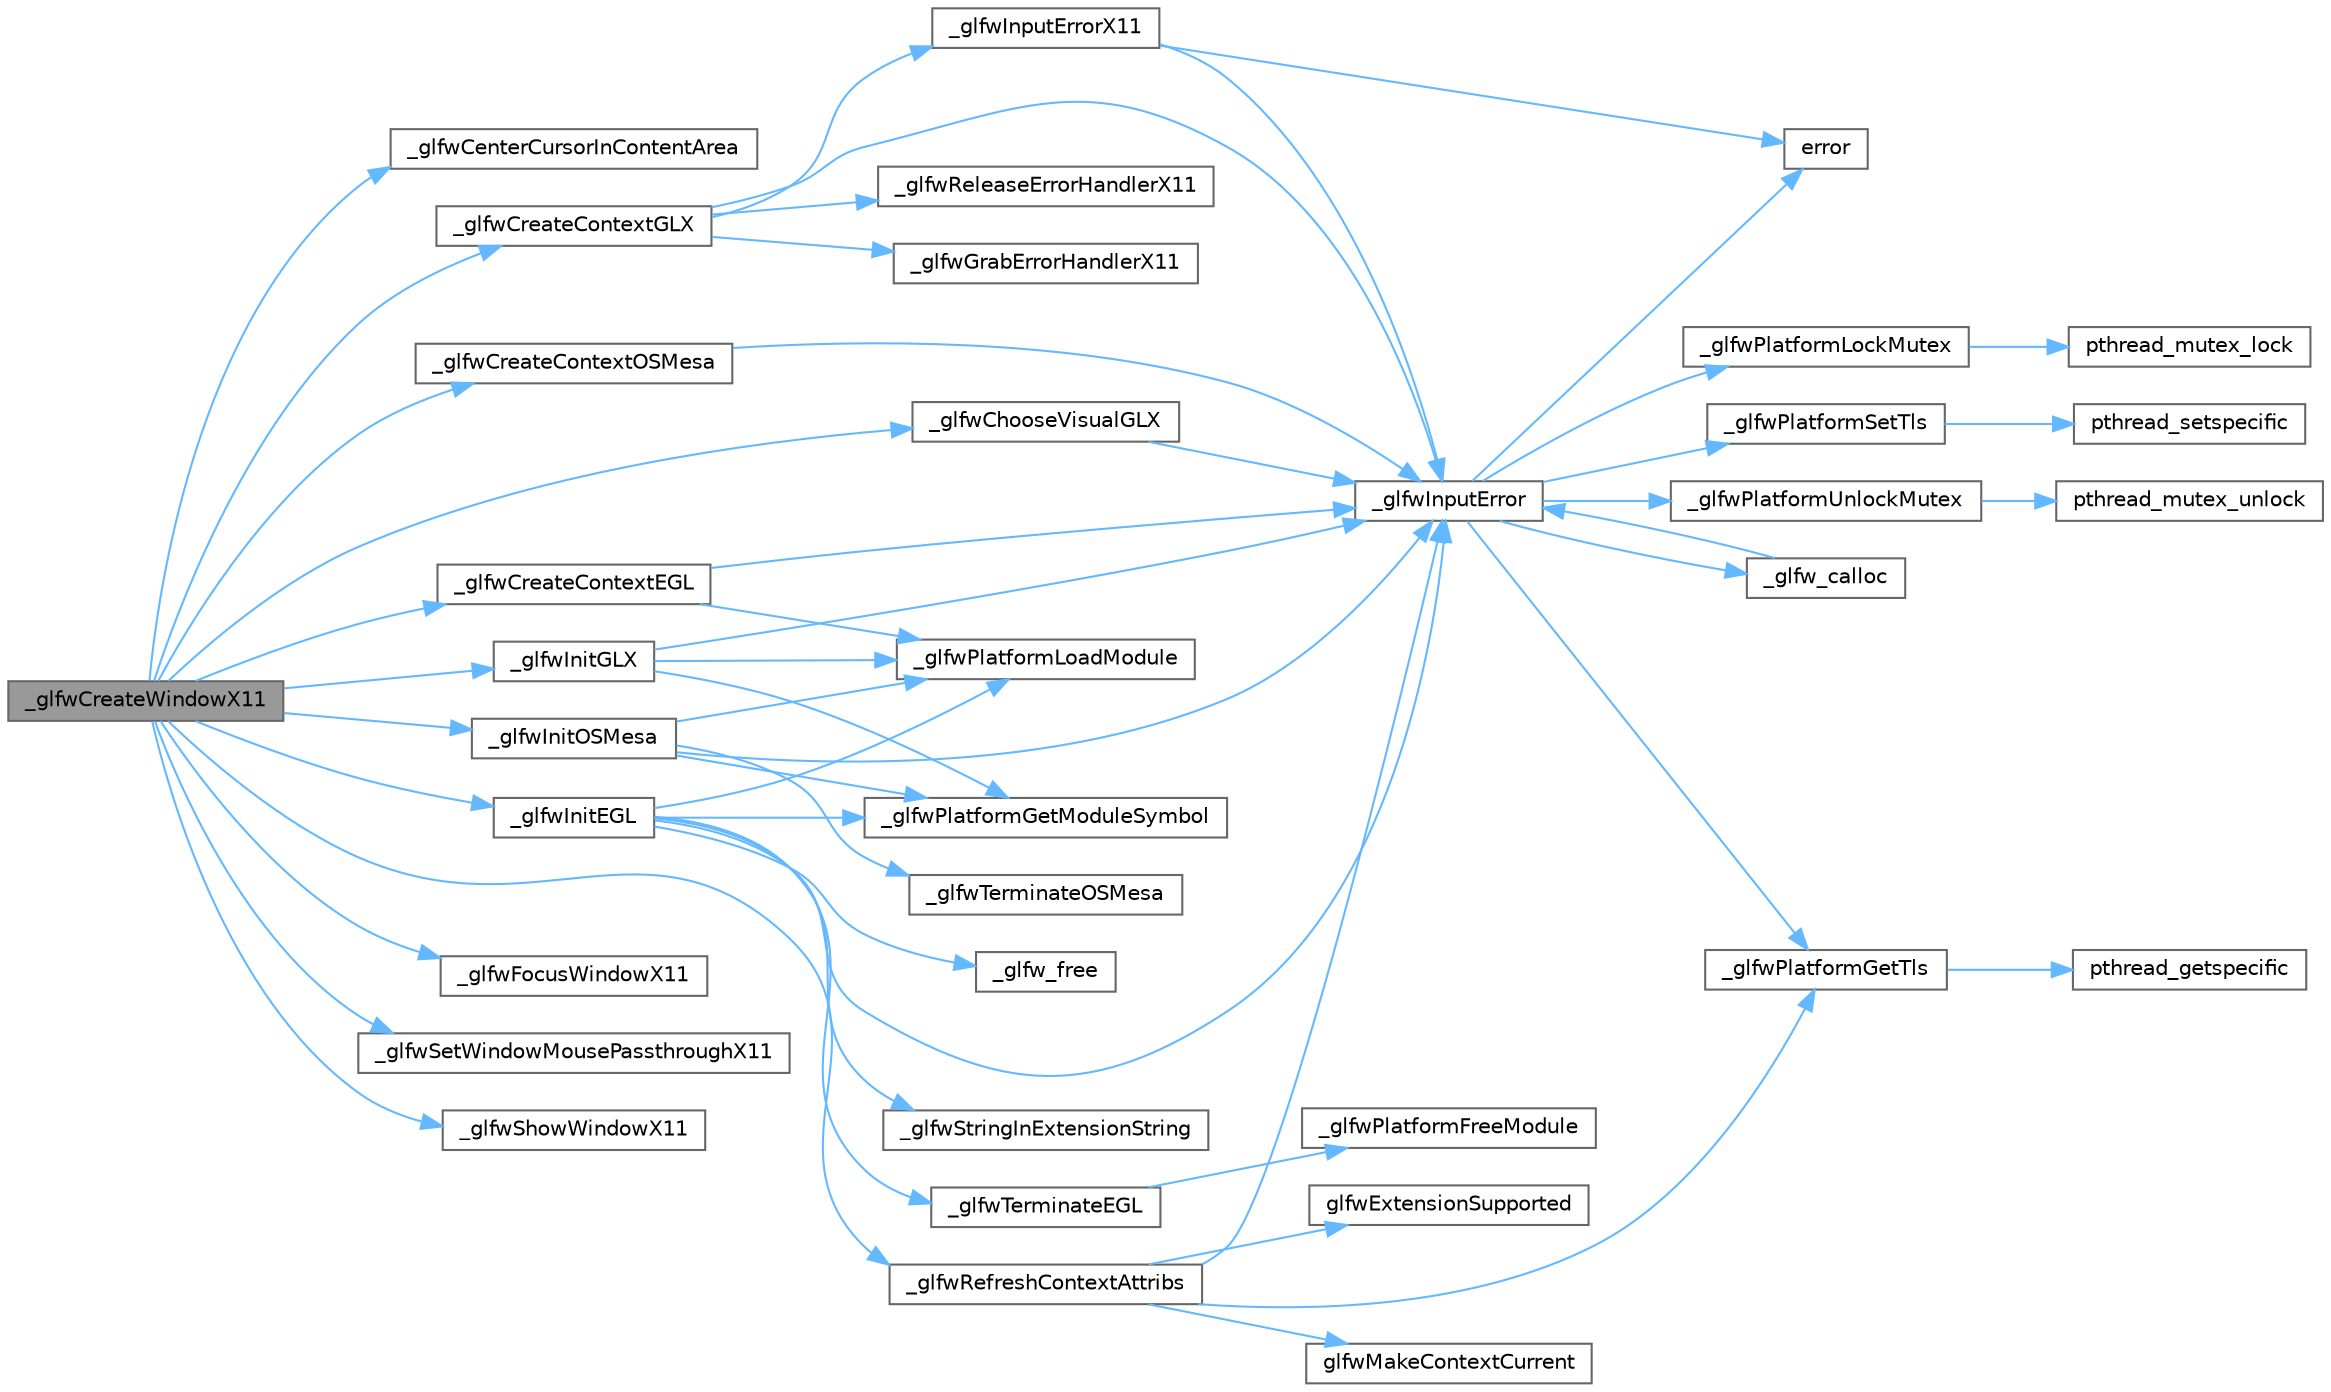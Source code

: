 digraph "_glfwCreateWindowX11"
{
 // LATEX_PDF_SIZE
  bgcolor="transparent";
  edge [fontname=Helvetica,fontsize=10,labelfontname=Helvetica,labelfontsize=10];
  node [fontname=Helvetica,fontsize=10,shape=box,height=0.2,width=0.4];
  rankdir="LR";
  Node1 [id="Node000001",label="_glfwCreateWindowX11",height=0.2,width=0.4,color="gray40", fillcolor="grey60", style="filled", fontcolor="black",tooltip=" "];
  Node1 -> Node2 [id="edge52_Node000001_Node000002",color="steelblue1",style="solid",tooltip=" "];
  Node2 [id="Node000002",label="_glfwCenterCursorInContentArea",height=0.2,width=0.4,color="grey40", fillcolor="white", style="filled",URL="$_classes_2lib_2external_2glfw_2src_2input_8c.html#acf1fbc03e8d658a35f70544df858fe6c",tooltip=" "];
  Node1 -> Node3 [id="edge53_Node000001_Node000003",color="steelblue1",style="solid",tooltip=" "];
  Node3 [id="Node000003",label="_glfwChooseVisualGLX",height=0.2,width=0.4,color="grey40", fillcolor="white", style="filled",URL="$_classes_2lib_2external_2glfw_2src_2glx__context_8c.html#a376899b42c1584c2ff98b70b12fae801",tooltip=" "];
  Node3 -> Node4 [id="edge54_Node000003_Node000004",color="steelblue1",style="solid",tooltip=" "];
  Node4 [id="Node000004",label="_glfwInputError",height=0.2,width=0.4,color="grey40", fillcolor="white", style="filled",URL="$_classes_2lib_2external_2glfw_2src_2init_8c.html#a3287b282ec57a4a89127ae51f49f10f5",tooltip=" "];
  Node4 -> Node5 [id="edge55_Node000004_Node000005",color="steelblue1",style="solid",tooltip=" "];
  Node5 [id="Node000005",label="_glfw_calloc",height=0.2,width=0.4,color="grey40", fillcolor="white", style="filled",URL="$_classes_2lib_2external_2glfw_2src_2init_8c.html#a88a6e01ef5c1245a6d2a5e62b02e5678",tooltip=" "];
  Node5 -> Node4 [id="edge56_Node000005_Node000004",color="steelblue1",style="solid",tooltip=" "];
  Node4 -> Node6 [id="edge57_Node000004_Node000006",color="steelblue1",style="solid",tooltip=" "];
  Node6 [id="Node000006",label="_glfwPlatformGetTls",height=0.2,width=0.4,color="grey40", fillcolor="white", style="filled",URL="$_old_2_classes_2lib_2raylib_2src_2external_2glfw_2src_2win32__thread_8c.html#a7d2f6e8ecd2e06f2e86d9446d642bd00",tooltip=" "];
  Node6 -> Node7 [id="edge58_Node000006_Node000007",color="steelblue1",style="solid",tooltip=" "];
  Node7 [id="Node000007",label="pthread_getspecific",height=0.2,width=0.4,color="grey40", fillcolor="white", style="filled",URL="$_classes_2lib_2pthread_8h.html#a118837985ccd3a829c518928ec32c1ac",tooltip=" "];
  Node4 -> Node8 [id="edge59_Node000004_Node000008",color="steelblue1",style="solid",tooltip=" "];
  Node8 [id="Node000008",label="_glfwPlatformLockMutex",height=0.2,width=0.4,color="grey40", fillcolor="white", style="filled",URL="$_old_2_classes_2lib_2raylib_2src_2external_2glfw_2src_2win32__thread_8c.html#a2677e4d211fbe9b2dc96d16e91c98930",tooltip=" "];
  Node8 -> Node9 [id="edge60_Node000008_Node000009",color="steelblue1",style="solid",tooltip=" "];
  Node9 [id="Node000009",label="pthread_mutex_lock",height=0.2,width=0.4,color="grey40", fillcolor="white", style="filled",URL="$_classes_2lib_2pthread_8h.html#a4ca880f3d1afbb33cea07c60934cc49a",tooltip=" "];
  Node4 -> Node10 [id="edge61_Node000004_Node000010",color="steelblue1",style="solid",tooltip=" "];
  Node10 [id="Node000010",label="_glfwPlatformSetTls",height=0.2,width=0.4,color="grey40", fillcolor="white", style="filled",URL="$_old_2_classes_2lib_2raylib_2src_2external_2glfw_2src_2win32__thread_8c.html#a302f48b6d4dba6b3579449d8a43cfae7",tooltip=" "];
  Node10 -> Node11 [id="edge62_Node000010_Node000011",color="steelblue1",style="solid",tooltip=" "];
  Node11 [id="Node000011",label="pthread_setspecific",height=0.2,width=0.4,color="grey40", fillcolor="white", style="filled",URL="$_classes_2lib_2pthread_8h.html#a828266e605ec695f7a5b3096b486e70e",tooltip=" "];
  Node4 -> Node12 [id="edge63_Node000004_Node000012",color="steelblue1",style="solid",tooltip=" "];
  Node12 [id="Node000012",label="_glfwPlatformUnlockMutex",height=0.2,width=0.4,color="grey40", fillcolor="white", style="filled",URL="$_old_2_classes_2lib_2raylib_2src_2external_2glfw_2src_2win32__thread_8c.html#a8b7744446237b1c292ba8a0b9d5e7f90",tooltip=" "];
  Node12 -> Node13 [id="edge64_Node000012_Node000013",color="steelblue1",style="solid",tooltip=" "];
  Node13 [id="Node000013",label="pthread_mutex_unlock",height=0.2,width=0.4,color="grey40", fillcolor="white", style="filled",URL="$_classes_2lib_2pthread_8h.html#a7e057138b5fb17da713695ebb25732e1",tooltip=" "];
  Node4 -> Node14 [id="edge65_Node000004_Node000014",color="steelblue1",style="solid",tooltip=" "];
  Node14 [id="Node000014",label="error",height=0.2,width=0.4,color="grey40", fillcolor="white", style="filled",URL="$_classes_2lib_2glm_2test_2core_2core__func__integer__bit__count_8cpp.html#ab34dedbf30a51859090cbab92fa60edb",tooltip=" "];
  Node1 -> Node15 [id="edge66_Node000001_Node000015",color="steelblue1",style="solid",tooltip=" "];
  Node15 [id="Node000015",label="_glfwCreateContextEGL",height=0.2,width=0.4,color="grey40", fillcolor="white", style="filled",URL="$_classes_2lib_2external_2glfw_2src_2egl__context_8c.html#adfb1d7aa925810c45a2ef4efc268c2fe",tooltip=" "];
  Node15 -> Node4 [id="edge67_Node000015_Node000004",color="steelblue1",style="solid",tooltip=" "];
  Node15 -> Node16 [id="edge68_Node000015_Node000016",color="steelblue1",style="solid",tooltip=" "];
  Node16 [id="Node000016",label="_glfwPlatformLoadModule",height=0.2,width=0.4,color="grey40", fillcolor="white", style="filled",URL="$lib_2external_2glfw_2src_2win32__module_8c.html#a9bbfdfd02a8c3e4c4ce540bf277ebbb7",tooltip=" "];
  Node1 -> Node17 [id="edge69_Node000001_Node000017",color="steelblue1",style="solid",tooltip=" "];
  Node17 [id="Node000017",label="_glfwCreateContextGLX",height=0.2,width=0.4,color="grey40", fillcolor="white", style="filled",URL="$_classes_2lib_2external_2glfw_2src_2glx__context_8c.html#a1b7c2735d64353ce30240c27c15a149a",tooltip=" "];
  Node17 -> Node18 [id="edge70_Node000017_Node000018",color="steelblue1",style="solid",tooltip=" "];
  Node18 [id="Node000018",label="_glfwGrabErrorHandlerX11",height=0.2,width=0.4,color="grey40", fillcolor="white", style="filled",URL="$_classes_2lib_2external_2glfw_2src_2x11__init_8c.html#ac91795c020fc3d64cabfe8bacb141185",tooltip=" "];
  Node17 -> Node4 [id="edge71_Node000017_Node000004",color="steelblue1",style="solid",tooltip=" "];
  Node17 -> Node19 [id="edge72_Node000017_Node000019",color="steelblue1",style="solid",tooltip=" "];
  Node19 [id="Node000019",label="_glfwInputErrorX11",height=0.2,width=0.4,color="grey40", fillcolor="white", style="filled",URL="$_classes_2lib_2external_2glfw_2src_2x11__init_8c.html#a21e402dbb0117b1706d8506024c5689d",tooltip=" "];
  Node19 -> Node4 [id="edge73_Node000019_Node000004",color="steelblue1",style="solid",tooltip=" "];
  Node19 -> Node14 [id="edge74_Node000019_Node000014",color="steelblue1",style="solid",tooltip=" "];
  Node17 -> Node20 [id="edge75_Node000017_Node000020",color="steelblue1",style="solid",tooltip=" "];
  Node20 [id="Node000020",label="_glfwReleaseErrorHandlerX11",height=0.2,width=0.4,color="grey40", fillcolor="white", style="filled",URL="$_classes_2lib_2external_2glfw_2src_2x11__init_8c.html#a2fec8c7a77c8004f943f25914dc947d9",tooltip=" "];
  Node1 -> Node21 [id="edge76_Node000001_Node000021",color="steelblue1",style="solid",tooltip=" "];
  Node21 [id="Node000021",label="_glfwCreateContextOSMesa",height=0.2,width=0.4,color="grey40", fillcolor="white", style="filled",URL="$_old_2_classes_2lib_2raylib_2src_2external_2glfw_2src_2osmesa__context_8c.html#a59950232b3b545e1fa750f6bd7d46201",tooltip=" "];
  Node21 -> Node4 [id="edge77_Node000021_Node000004",color="steelblue1",style="solid",tooltip=" "];
  Node1 -> Node22 [id="edge78_Node000001_Node000022",color="steelblue1",style="solid",tooltip=" "];
  Node22 [id="Node000022",label="_glfwFocusWindowX11",height=0.2,width=0.4,color="grey40", fillcolor="white", style="filled",URL="$_classes_2lib_2external_2glfw_2src_2x11__window_8c.html#a78e4ccda400f292ca03d17f18c57f017",tooltip=" "];
  Node1 -> Node23 [id="edge79_Node000001_Node000023",color="steelblue1",style="solid",tooltip=" "];
  Node23 [id="Node000023",label="_glfwInitEGL",height=0.2,width=0.4,color="grey40", fillcolor="white", style="filled",URL="$_classes_2lib_2external_2glfw_2src_2egl__context_8c.html#ad83def5c7af30c3bfcc9371712ba96ac",tooltip=" "];
  Node23 -> Node24 [id="edge80_Node000023_Node000024",color="steelblue1",style="solid",tooltip=" "];
  Node24 [id="Node000024",label="_glfw_free",height=0.2,width=0.4,color="grey40", fillcolor="white", style="filled",URL="$_classes_2lib_2external_2glfw_2src_2init_8c.html#abcf72962b101a8a5c539da1a278b0e9e",tooltip=" "];
  Node23 -> Node4 [id="edge81_Node000023_Node000004",color="steelblue1",style="solid",tooltip=" "];
  Node23 -> Node25 [id="edge82_Node000023_Node000025",color="steelblue1",style="solid",tooltip=" "];
  Node25 [id="Node000025",label="_glfwPlatformGetModuleSymbol",height=0.2,width=0.4,color="grey40", fillcolor="white", style="filled",URL="$lib_2external_2glfw_2src_2win32__module_8c.html#a370840ea8f3f1016d07030f7a06bf36e",tooltip=" "];
  Node23 -> Node16 [id="edge83_Node000023_Node000016",color="steelblue1",style="solid",tooltip=" "];
  Node23 -> Node26 [id="edge84_Node000023_Node000026",color="steelblue1",style="solid",tooltip=" "];
  Node26 [id="Node000026",label="_glfwStringInExtensionString",height=0.2,width=0.4,color="grey40", fillcolor="white", style="filled",URL="$_classes_2lib_2external_2glfw_2src_2context_8c.html#a6fb78d968ce928112060770a16dca695",tooltip=" "];
  Node23 -> Node27 [id="edge85_Node000023_Node000027",color="steelblue1",style="solid",tooltip=" "];
  Node27 [id="Node000027",label="_glfwTerminateEGL",height=0.2,width=0.4,color="grey40", fillcolor="white", style="filled",URL="$_classes_2lib_2external_2glfw_2src_2egl__context_8c.html#ab095be9ec2b3a40942da090ee7ab2960",tooltip=" "];
  Node27 -> Node28 [id="edge86_Node000027_Node000028",color="steelblue1",style="solid",tooltip=" "];
  Node28 [id="Node000028",label="_glfwPlatformFreeModule",height=0.2,width=0.4,color="grey40", fillcolor="white", style="filled",URL="$lib_2external_2glfw_2src_2win32__module_8c.html#ad4b9e48b150850f6ee00874f85036715",tooltip=" "];
  Node1 -> Node29 [id="edge87_Node000001_Node000029",color="steelblue1",style="solid",tooltip=" "];
  Node29 [id="Node000029",label="_glfwInitGLX",height=0.2,width=0.4,color="grey40", fillcolor="white", style="filled",URL="$_classes_2lib_2external_2glfw_2src_2glx__context_8c.html#aa09f3a63c501002a611c7bf6953207fa",tooltip=" "];
  Node29 -> Node4 [id="edge88_Node000029_Node000004",color="steelblue1",style="solid",tooltip=" "];
  Node29 -> Node25 [id="edge89_Node000029_Node000025",color="steelblue1",style="solid",tooltip=" "];
  Node29 -> Node16 [id="edge90_Node000029_Node000016",color="steelblue1",style="solid",tooltip=" "];
  Node1 -> Node30 [id="edge91_Node000001_Node000030",color="steelblue1",style="solid",tooltip=" "];
  Node30 [id="Node000030",label="_glfwInitOSMesa",height=0.2,width=0.4,color="grey40", fillcolor="white", style="filled",URL="$_old_2_classes_2lib_2raylib_2src_2external_2glfw_2src_2osmesa__context_8c.html#a9dd1594b1f8991f90844fbeb4a664163",tooltip=" "];
  Node30 -> Node4 [id="edge92_Node000030_Node000004",color="steelblue1",style="solid",tooltip=" "];
  Node30 -> Node25 [id="edge93_Node000030_Node000025",color="steelblue1",style="solid",tooltip=" "];
  Node30 -> Node16 [id="edge94_Node000030_Node000016",color="steelblue1",style="solid",tooltip=" "];
  Node30 -> Node31 [id="edge95_Node000030_Node000031",color="steelblue1",style="solid",tooltip=" "];
  Node31 [id="Node000031",label="_glfwTerminateOSMesa",height=0.2,width=0.4,color="grey40", fillcolor="white", style="filled",URL="$_classes_2lib_2external_2glfw_2src_2osmesa__context_8c.html#a6619171db5a26424469be37a7f36847a",tooltip=" "];
  Node1 -> Node32 [id="edge96_Node000001_Node000032",color="steelblue1",style="solid",tooltip=" "];
  Node32 [id="Node000032",label="_glfwRefreshContextAttribs",height=0.2,width=0.4,color="grey40", fillcolor="white", style="filled",URL="$_classes_2lib_2external_2glfw_2src_2context_8c.html#ad31e31c6a588d6770188033eed87305b",tooltip=" "];
  Node32 -> Node4 [id="edge97_Node000032_Node000004",color="steelblue1",style="solid",tooltip=" "];
  Node32 -> Node6 [id="edge98_Node000032_Node000006",color="steelblue1",style="solid",tooltip=" "];
  Node32 -> Node33 [id="edge99_Node000032_Node000033",color="steelblue1",style="solid",tooltip=" "];
  Node33 [id="Node000033",label="glfwExtensionSupported",height=0.2,width=0.4,color="grey40", fillcolor="white", style="filled",URL="$group__context.html#ga9a28c712d35f9e43534e1d03b051c04c",tooltip="Returns whether the specified extension is available."];
  Node32 -> Node34 [id="edge100_Node000032_Node000034",color="steelblue1",style="solid",tooltip=" "];
  Node34 [id="Node000034",label="glfwMakeContextCurrent",height=0.2,width=0.4,color="grey40", fillcolor="white", style="filled",URL="$group__context.html#gafd76c93e15ec8b0b90506a9936a46185",tooltip="Makes the context of the specified window current for the calling thread."];
  Node1 -> Node35 [id="edge101_Node000001_Node000035",color="steelblue1",style="solid",tooltip=" "];
  Node35 [id="Node000035",label="_glfwSetWindowMousePassthroughX11",height=0.2,width=0.4,color="grey40", fillcolor="white", style="filled",URL="$_classes_2lib_2external_2glfw_2src_2x11__window_8c.html#a93716010a05a7c04a315a3be96392ed4",tooltip=" "];
  Node1 -> Node36 [id="edge102_Node000001_Node000036",color="steelblue1",style="solid",tooltip=" "];
  Node36 [id="Node000036",label="_glfwShowWindowX11",height=0.2,width=0.4,color="grey40", fillcolor="white", style="filled",URL="$_classes_2lib_2external_2glfw_2src_2x11__window_8c.html#a34bb415958ed3a377cc99442778f058c",tooltip=" "];
}
